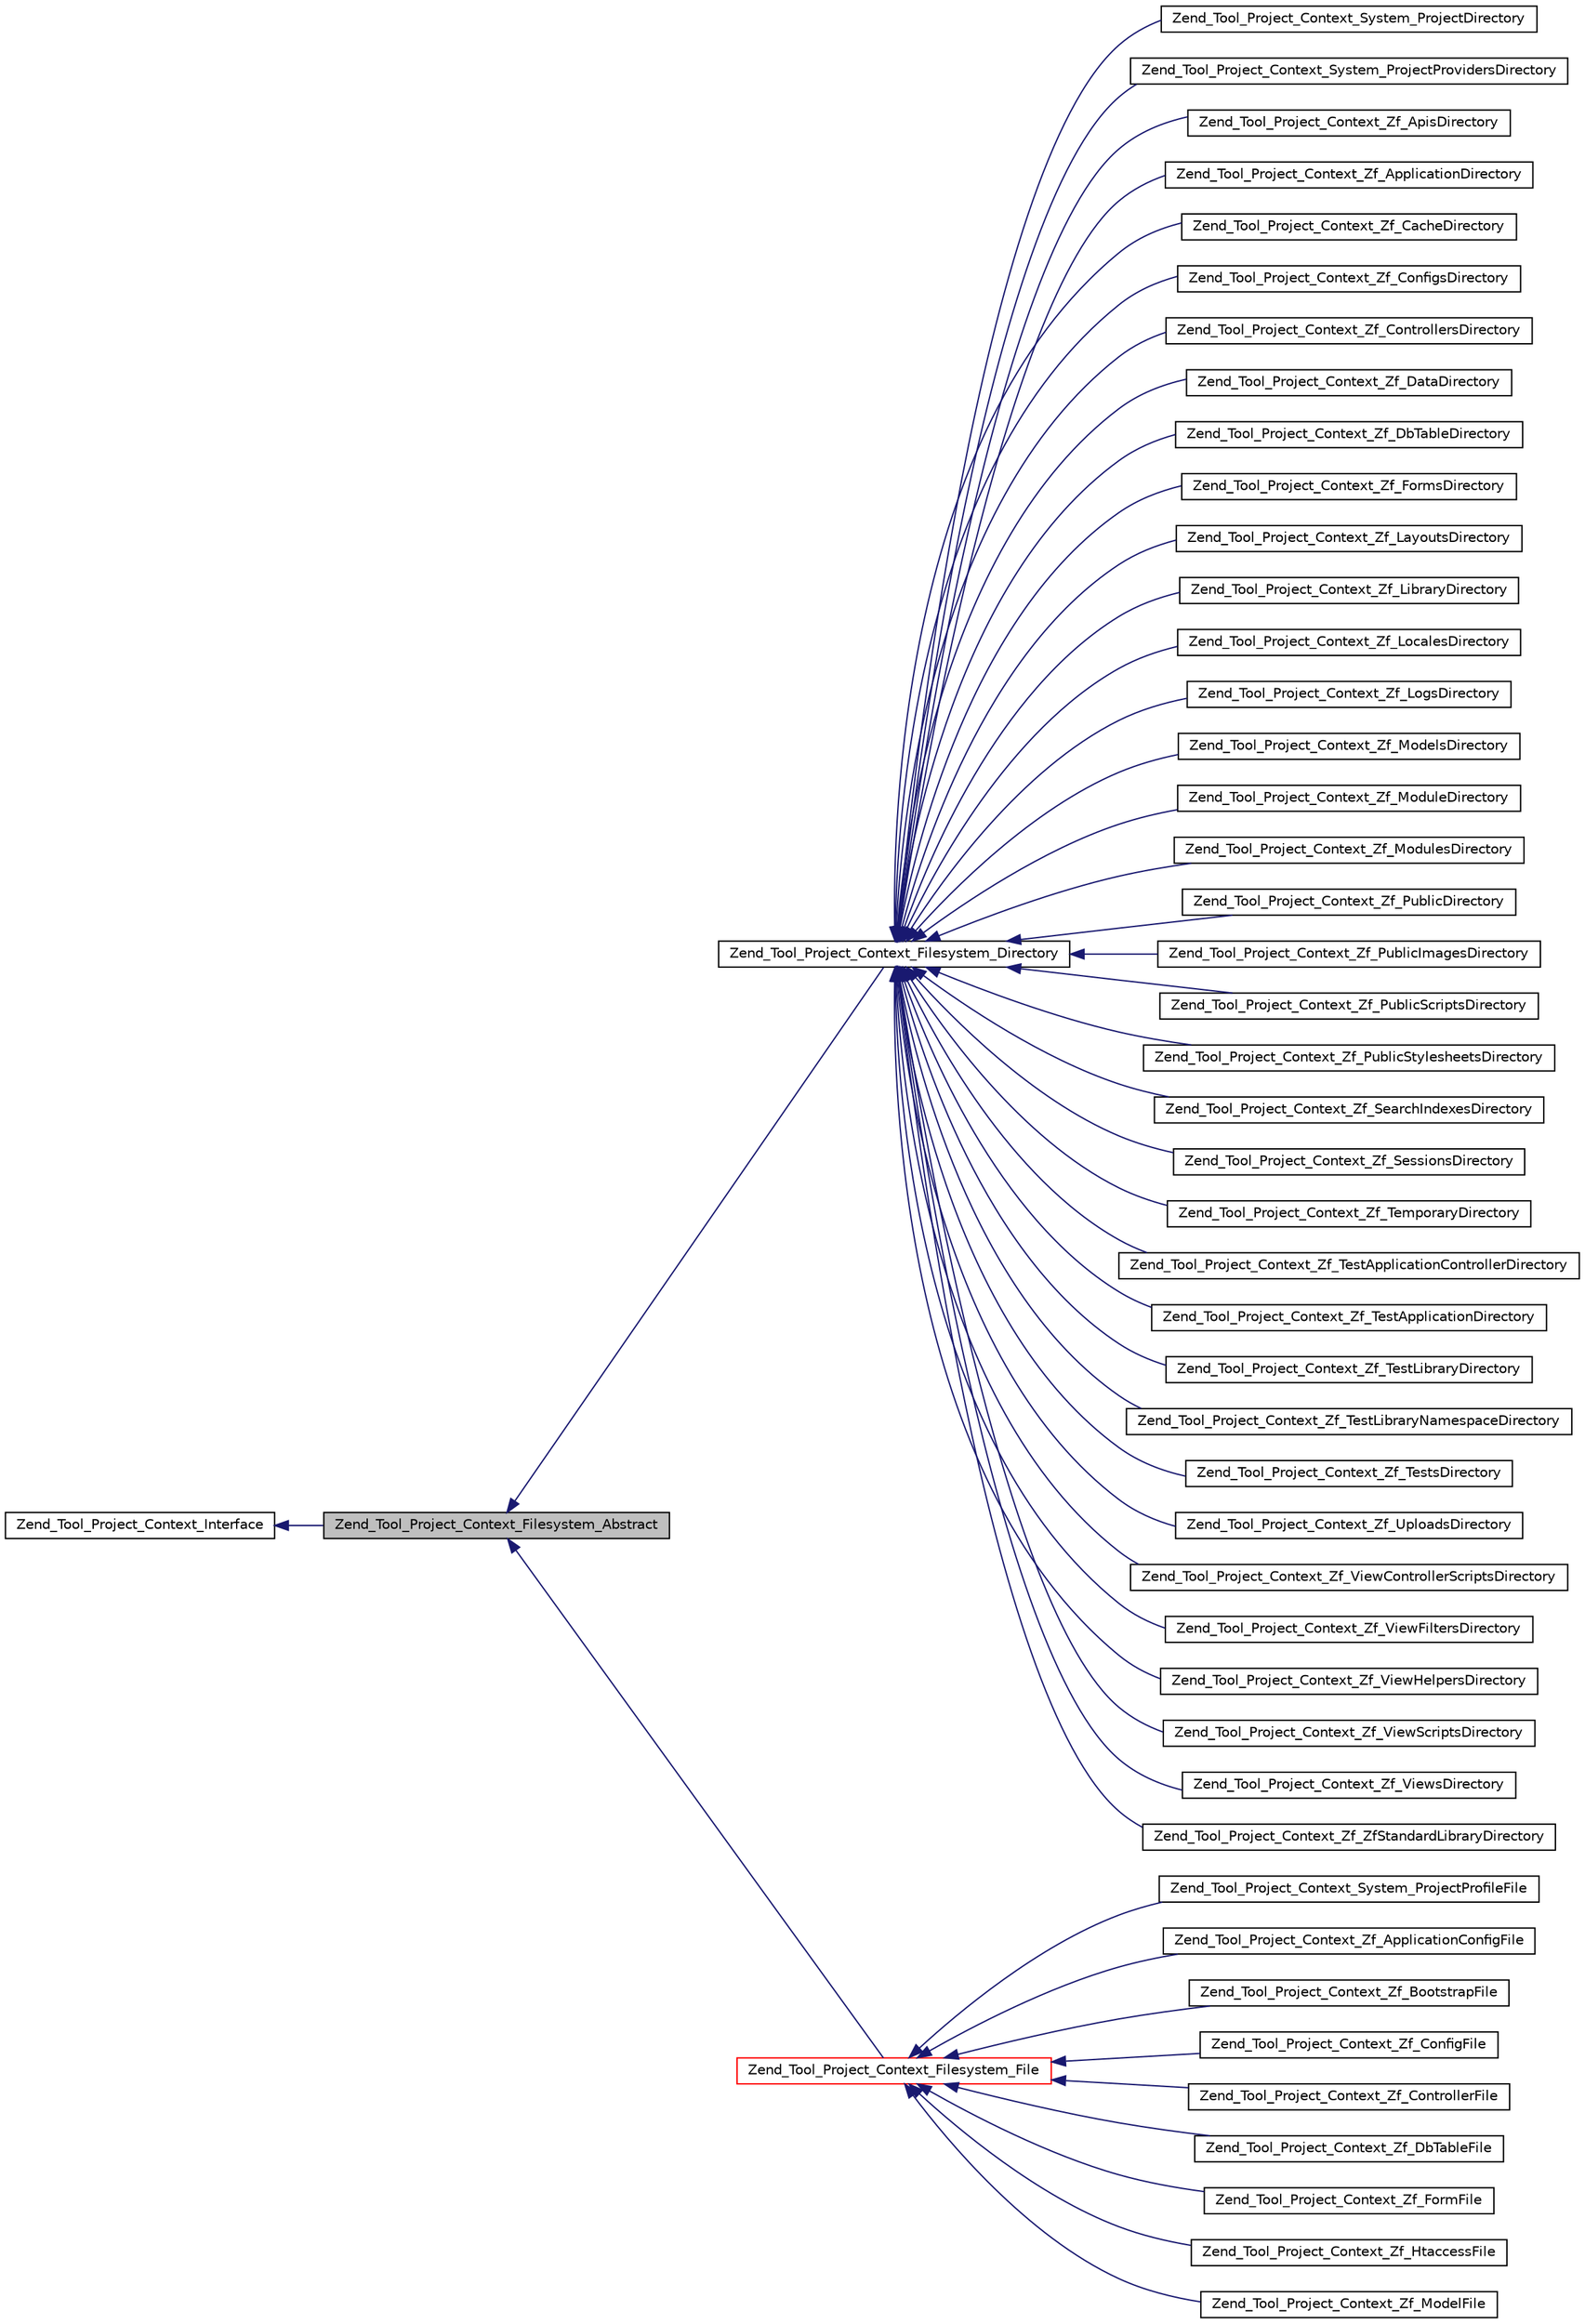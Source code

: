 digraph G
{
  edge [fontname="Helvetica",fontsize="10",labelfontname="Helvetica",labelfontsize="10"];
  node [fontname="Helvetica",fontsize="10",shape=record];
  rankdir="LR";
  Node1 [label="Zend_Tool_Project_Context_Filesystem_Abstract",height=0.2,width=0.4,color="black", fillcolor="grey75", style="filled" fontcolor="black"];
  Node2 -> Node1 [dir="back",color="midnightblue",fontsize="10",style="solid",fontname="Helvetica"];
  Node2 [label="Zend_Tool_Project_Context_Interface",height=0.2,width=0.4,color="black", fillcolor="white", style="filled",URL="$interface_zend___tool___project___context___interface.html"];
  Node1 -> Node3 [dir="back",color="midnightblue",fontsize="10",style="solid",fontname="Helvetica"];
  Node3 [label="Zend_Tool_Project_Context_Filesystem_Directory",height=0.2,width=0.4,color="black", fillcolor="white", style="filled",URL="$class_zend___tool___project___context___filesystem___directory.html"];
  Node3 -> Node4 [dir="back",color="midnightblue",fontsize="10",style="solid",fontname="Helvetica"];
  Node4 [label="Zend_Tool_Project_Context_System_ProjectDirectory",height=0.2,width=0.4,color="black", fillcolor="white", style="filled",URL="$class_zend___tool___project___context___system___project_directory.html"];
  Node3 -> Node5 [dir="back",color="midnightblue",fontsize="10",style="solid",fontname="Helvetica"];
  Node5 [label="Zend_Tool_Project_Context_System_ProjectProvidersDirectory",height=0.2,width=0.4,color="black", fillcolor="white", style="filled",URL="$class_zend___tool___project___context___system___project_providers_directory.html"];
  Node3 -> Node6 [dir="back",color="midnightblue",fontsize="10",style="solid",fontname="Helvetica"];
  Node6 [label="Zend_Tool_Project_Context_Zf_ApisDirectory",height=0.2,width=0.4,color="black", fillcolor="white", style="filled",URL="$class_zend___tool___project___context___zf___apis_directory.html"];
  Node3 -> Node7 [dir="back",color="midnightblue",fontsize="10",style="solid",fontname="Helvetica"];
  Node7 [label="Zend_Tool_Project_Context_Zf_ApplicationDirectory",height=0.2,width=0.4,color="black", fillcolor="white", style="filled",URL="$class_zend___tool___project___context___zf___application_directory.html"];
  Node3 -> Node8 [dir="back",color="midnightblue",fontsize="10",style="solid",fontname="Helvetica"];
  Node8 [label="Zend_Tool_Project_Context_Zf_CacheDirectory",height=0.2,width=0.4,color="black", fillcolor="white", style="filled",URL="$class_zend___tool___project___context___zf___cache_directory.html"];
  Node3 -> Node9 [dir="back",color="midnightblue",fontsize="10",style="solid",fontname="Helvetica"];
  Node9 [label="Zend_Tool_Project_Context_Zf_ConfigsDirectory",height=0.2,width=0.4,color="black", fillcolor="white", style="filled",URL="$class_zend___tool___project___context___zf___configs_directory.html"];
  Node3 -> Node10 [dir="back",color="midnightblue",fontsize="10",style="solid",fontname="Helvetica"];
  Node10 [label="Zend_Tool_Project_Context_Zf_ControllersDirectory",height=0.2,width=0.4,color="black", fillcolor="white", style="filled",URL="$class_zend___tool___project___context___zf___controllers_directory.html"];
  Node3 -> Node11 [dir="back",color="midnightblue",fontsize="10",style="solid",fontname="Helvetica"];
  Node11 [label="Zend_Tool_Project_Context_Zf_DataDirectory",height=0.2,width=0.4,color="black", fillcolor="white", style="filled",URL="$class_zend___tool___project___context___zf___data_directory.html"];
  Node3 -> Node12 [dir="back",color="midnightblue",fontsize="10",style="solid",fontname="Helvetica"];
  Node12 [label="Zend_Tool_Project_Context_Zf_DbTableDirectory",height=0.2,width=0.4,color="black", fillcolor="white", style="filled",URL="$class_zend___tool___project___context___zf___db_table_directory.html"];
  Node3 -> Node13 [dir="back",color="midnightblue",fontsize="10",style="solid",fontname="Helvetica"];
  Node13 [label="Zend_Tool_Project_Context_Zf_FormsDirectory",height=0.2,width=0.4,color="black", fillcolor="white", style="filled",URL="$class_zend___tool___project___context___zf___forms_directory.html"];
  Node3 -> Node14 [dir="back",color="midnightblue",fontsize="10",style="solid",fontname="Helvetica"];
  Node14 [label="Zend_Tool_Project_Context_Zf_LayoutsDirectory",height=0.2,width=0.4,color="black", fillcolor="white", style="filled",URL="$class_zend___tool___project___context___zf___layouts_directory.html"];
  Node3 -> Node15 [dir="back",color="midnightblue",fontsize="10",style="solid",fontname="Helvetica"];
  Node15 [label="Zend_Tool_Project_Context_Zf_LibraryDirectory",height=0.2,width=0.4,color="black", fillcolor="white", style="filled",URL="$class_zend___tool___project___context___zf___library_directory.html"];
  Node3 -> Node16 [dir="back",color="midnightblue",fontsize="10",style="solid",fontname="Helvetica"];
  Node16 [label="Zend_Tool_Project_Context_Zf_LocalesDirectory",height=0.2,width=0.4,color="black", fillcolor="white", style="filled",URL="$class_zend___tool___project___context___zf___locales_directory.html"];
  Node3 -> Node17 [dir="back",color="midnightblue",fontsize="10",style="solid",fontname="Helvetica"];
  Node17 [label="Zend_Tool_Project_Context_Zf_LogsDirectory",height=0.2,width=0.4,color="black", fillcolor="white", style="filled",URL="$class_zend___tool___project___context___zf___logs_directory.html"];
  Node3 -> Node18 [dir="back",color="midnightblue",fontsize="10",style="solid",fontname="Helvetica"];
  Node18 [label="Zend_Tool_Project_Context_Zf_ModelsDirectory",height=0.2,width=0.4,color="black", fillcolor="white", style="filled",URL="$class_zend___tool___project___context___zf___models_directory.html"];
  Node3 -> Node19 [dir="back",color="midnightblue",fontsize="10",style="solid",fontname="Helvetica"];
  Node19 [label="Zend_Tool_Project_Context_Zf_ModuleDirectory",height=0.2,width=0.4,color="black", fillcolor="white", style="filled",URL="$class_zend___tool___project___context___zf___module_directory.html"];
  Node3 -> Node20 [dir="back",color="midnightblue",fontsize="10",style="solid",fontname="Helvetica"];
  Node20 [label="Zend_Tool_Project_Context_Zf_ModulesDirectory",height=0.2,width=0.4,color="black", fillcolor="white", style="filled",URL="$class_zend___tool___project___context___zf___modules_directory.html"];
  Node3 -> Node21 [dir="back",color="midnightblue",fontsize="10",style="solid",fontname="Helvetica"];
  Node21 [label="Zend_Tool_Project_Context_Zf_PublicDirectory",height=0.2,width=0.4,color="black", fillcolor="white", style="filled",URL="$class_zend___tool___project___context___zf___public_directory.html"];
  Node3 -> Node22 [dir="back",color="midnightblue",fontsize="10",style="solid",fontname="Helvetica"];
  Node22 [label="Zend_Tool_Project_Context_Zf_PublicImagesDirectory",height=0.2,width=0.4,color="black", fillcolor="white", style="filled",URL="$class_zend___tool___project___context___zf___public_images_directory.html"];
  Node3 -> Node23 [dir="back",color="midnightblue",fontsize="10",style="solid",fontname="Helvetica"];
  Node23 [label="Zend_Tool_Project_Context_Zf_PublicScriptsDirectory",height=0.2,width=0.4,color="black", fillcolor="white", style="filled",URL="$class_zend___tool___project___context___zf___public_scripts_directory.html"];
  Node3 -> Node24 [dir="back",color="midnightblue",fontsize="10",style="solid",fontname="Helvetica"];
  Node24 [label="Zend_Tool_Project_Context_Zf_PublicStylesheetsDirectory",height=0.2,width=0.4,color="black", fillcolor="white", style="filled",URL="$class_zend___tool___project___context___zf___public_stylesheets_directory.html"];
  Node3 -> Node25 [dir="back",color="midnightblue",fontsize="10",style="solid",fontname="Helvetica"];
  Node25 [label="Zend_Tool_Project_Context_Zf_SearchIndexesDirectory",height=0.2,width=0.4,color="black", fillcolor="white", style="filled",URL="$class_zend___tool___project___context___zf___search_indexes_directory.html"];
  Node3 -> Node26 [dir="back",color="midnightblue",fontsize="10",style="solid",fontname="Helvetica"];
  Node26 [label="Zend_Tool_Project_Context_Zf_SessionsDirectory",height=0.2,width=0.4,color="black", fillcolor="white", style="filled",URL="$class_zend___tool___project___context___zf___sessions_directory.html"];
  Node3 -> Node27 [dir="back",color="midnightblue",fontsize="10",style="solid",fontname="Helvetica"];
  Node27 [label="Zend_Tool_Project_Context_Zf_TemporaryDirectory",height=0.2,width=0.4,color="black", fillcolor="white", style="filled",URL="$class_zend___tool___project___context___zf___temporary_directory.html"];
  Node3 -> Node28 [dir="back",color="midnightblue",fontsize="10",style="solid",fontname="Helvetica"];
  Node28 [label="Zend_Tool_Project_Context_Zf_TestApplicationControllerDirectory",height=0.2,width=0.4,color="black", fillcolor="white", style="filled",URL="$class_zend___tool___project___context___zf___test_application_controller_directory.html"];
  Node3 -> Node29 [dir="back",color="midnightblue",fontsize="10",style="solid",fontname="Helvetica"];
  Node29 [label="Zend_Tool_Project_Context_Zf_TestApplicationDirectory",height=0.2,width=0.4,color="black", fillcolor="white", style="filled",URL="$class_zend___tool___project___context___zf___test_application_directory.html"];
  Node3 -> Node30 [dir="back",color="midnightblue",fontsize="10",style="solid",fontname="Helvetica"];
  Node30 [label="Zend_Tool_Project_Context_Zf_TestLibraryDirectory",height=0.2,width=0.4,color="black", fillcolor="white", style="filled",URL="$class_zend___tool___project___context___zf___test_library_directory.html"];
  Node3 -> Node31 [dir="back",color="midnightblue",fontsize="10",style="solid",fontname="Helvetica"];
  Node31 [label="Zend_Tool_Project_Context_Zf_TestLibraryNamespaceDirectory",height=0.2,width=0.4,color="black", fillcolor="white", style="filled",URL="$class_zend___tool___project___context___zf___test_library_namespace_directory.html"];
  Node3 -> Node32 [dir="back",color="midnightblue",fontsize="10",style="solid",fontname="Helvetica"];
  Node32 [label="Zend_Tool_Project_Context_Zf_TestsDirectory",height=0.2,width=0.4,color="black", fillcolor="white", style="filled",URL="$class_zend___tool___project___context___zf___tests_directory.html"];
  Node3 -> Node33 [dir="back",color="midnightblue",fontsize="10",style="solid",fontname="Helvetica"];
  Node33 [label="Zend_Tool_Project_Context_Zf_UploadsDirectory",height=0.2,width=0.4,color="black", fillcolor="white", style="filled",URL="$class_zend___tool___project___context___zf___uploads_directory.html"];
  Node3 -> Node34 [dir="back",color="midnightblue",fontsize="10",style="solid",fontname="Helvetica"];
  Node34 [label="Zend_Tool_Project_Context_Zf_ViewControllerScriptsDirectory",height=0.2,width=0.4,color="black", fillcolor="white", style="filled",URL="$class_zend___tool___project___context___zf___view_controller_scripts_directory.html"];
  Node3 -> Node35 [dir="back",color="midnightblue",fontsize="10",style="solid",fontname="Helvetica"];
  Node35 [label="Zend_Tool_Project_Context_Zf_ViewFiltersDirectory",height=0.2,width=0.4,color="black", fillcolor="white", style="filled",URL="$class_zend___tool___project___context___zf___view_filters_directory.html"];
  Node3 -> Node36 [dir="back",color="midnightblue",fontsize="10",style="solid",fontname="Helvetica"];
  Node36 [label="Zend_Tool_Project_Context_Zf_ViewHelpersDirectory",height=0.2,width=0.4,color="black", fillcolor="white", style="filled",URL="$class_zend___tool___project___context___zf___view_helpers_directory.html"];
  Node3 -> Node37 [dir="back",color="midnightblue",fontsize="10",style="solid",fontname="Helvetica"];
  Node37 [label="Zend_Tool_Project_Context_Zf_ViewScriptsDirectory",height=0.2,width=0.4,color="black", fillcolor="white", style="filled",URL="$class_zend___tool___project___context___zf___view_scripts_directory.html"];
  Node3 -> Node38 [dir="back",color="midnightblue",fontsize="10",style="solid",fontname="Helvetica"];
  Node38 [label="Zend_Tool_Project_Context_Zf_ViewsDirectory",height=0.2,width=0.4,color="black", fillcolor="white", style="filled",URL="$class_zend___tool___project___context___zf___views_directory.html"];
  Node3 -> Node39 [dir="back",color="midnightblue",fontsize="10",style="solid",fontname="Helvetica"];
  Node39 [label="Zend_Tool_Project_Context_Zf_ZfStandardLibraryDirectory",height=0.2,width=0.4,color="black", fillcolor="white", style="filled",URL="$class_zend___tool___project___context___zf___zf_standard_library_directory.html"];
  Node1 -> Node40 [dir="back",color="midnightblue",fontsize="10",style="solid",fontname="Helvetica"];
  Node40 [label="Zend_Tool_Project_Context_Filesystem_File",height=0.2,width=0.4,color="red", fillcolor="white", style="filled",URL="$class_zend___tool___project___context___filesystem___file.html"];
  Node40 -> Node41 [dir="back",color="midnightblue",fontsize="10",style="solid",fontname="Helvetica"];
  Node41 [label="Zend_Tool_Project_Context_System_ProjectProfileFile",height=0.2,width=0.4,color="black", fillcolor="white", style="filled",URL="$class_zend___tool___project___context___system___project_profile_file.html"];
  Node40 -> Node42 [dir="back",color="midnightblue",fontsize="10",style="solid",fontname="Helvetica"];
  Node42 [label="Zend_Tool_Project_Context_Zf_ApplicationConfigFile",height=0.2,width=0.4,color="black", fillcolor="white", style="filled",URL="$class_zend___tool___project___context___zf___application_config_file.html"];
  Node40 -> Node43 [dir="back",color="midnightblue",fontsize="10",style="solid",fontname="Helvetica"];
  Node43 [label="Zend_Tool_Project_Context_Zf_BootstrapFile",height=0.2,width=0.4,color="black", fillcolor="white", style="filled",URL="$class_zend___tool___project___context___zf___bootstrap_file.html"];
  Node40 -> Node44 [dir="back",color="midnightblue",fontsize="10",style="solid",fontname="Helvetica"];
  Node44 [label="Zend_Tool_Project_Context_Zf_ConfigFile",height=0.2,width=0.4,color="black", fillcolor="white", style="filled",URL="$class_zend___tool___project___context___zf___config_file.html"];
  Node40 -> Node45 [dir="back",color="midnightblue",fontsize="10",style="solid",fontname="Helvetica"];
  Node45 [label="Zend_Tool_Project_Context_Zf_ControllerFile",height=0.2,width=0.4,color="black", fillcolor="white", style="filled",URL="$class_zend___tool___project___context___zf___controller_file.html"];
  Node40 -> Node46 [dir="back",color="midnightblue",fontsize="10",style="solid",fontname="Helvetica"];
  Node46 [label="Zend_Tool_Project_Context_Zf_DbTableFile",height=0.2,width=0.4,color="black", fillcolor="white", style="filled",URL="$class_zend___tool___project___context___zf___db_table_file.html"];
  Node40 -> Node47 [dir="back",color="midnightblue",fontsize="10",style="solid",fontname="Helvetica"];
  Node47 [label="Zend_Tool_Project_Context_Zf_FormFile",height=0.2,width=0.4,color="black", fillcolor="white", style="filled",URL="$class_zend___tool___project___context___zf___form_file.html"];
  Node40 -> Node48 [dir="back",color="midnightblue",fontsize="10",style="solid",fontname="Helvetica"];
  Node48 [label="Zend_Tool_Project_Context_Zf_HtaccessFile",height=0.2,width=0.4,color="black", fillcolor="white", style="filled",URL="$class_zend___tool___project___context___zf___htaccess_file.html"];
  Node40 -> Node49 [dir="back",color="midnightblue",fontsize="10",style="solid",fontname="Helvetica"];
  Node49 [label="Zend_Tool_Project_Context_Zf_ModelFile",height=0.2,width=0.4,color="black", fillcolor="white", style="filled",URL="$class_zend___tool___project___context___zf___model_file.html"];
}
